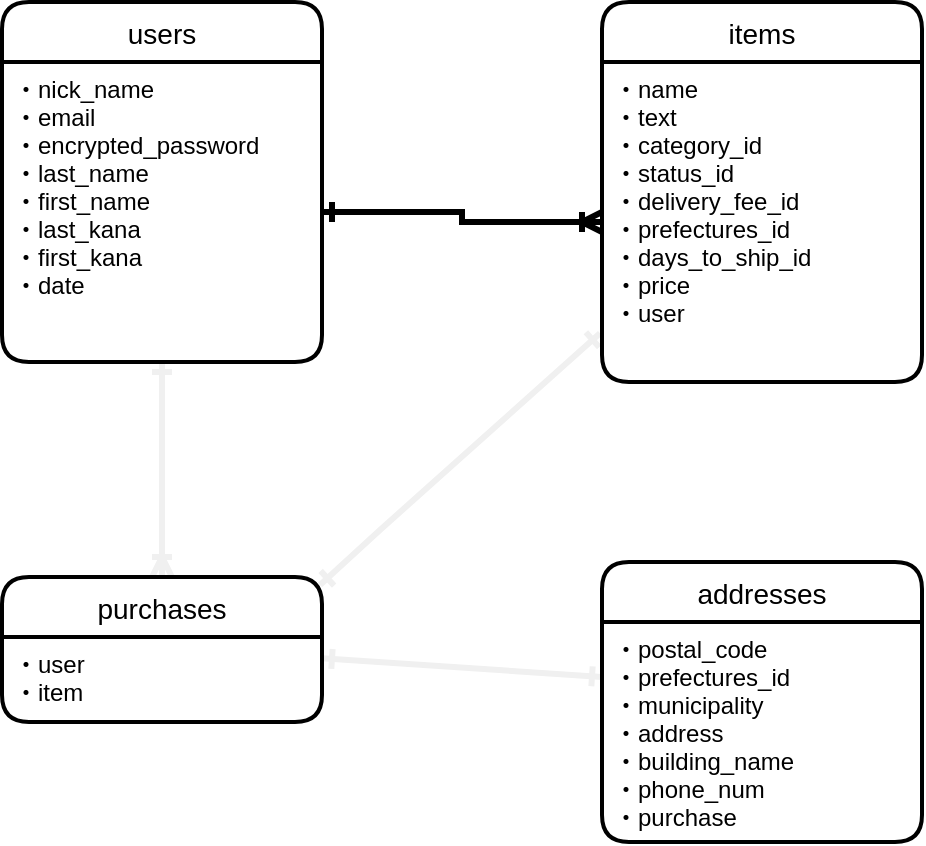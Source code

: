 <mxfile version="14.2.4" type="embed">
    <diagram id="JeVt15LrlT6iWwssybn5" name="ページ1">
        <mxGraphModel dx="521" dy="543" grid="1" gridSize="10" guides="1" tooltips="1" connect="1" arrows="1" fold="1" page="1" pageScale="1" pageWidth="827" pageHeight="1169" math="0" shadow="0">
            <root>
                <mxCell id="0"/>
                <mxCell id="1" parent="0"/>
                <mxCell id="15" style="edgeStyle=none;rounded=0;orthogonalLoop=1;jettySize=auto;html=1;entryX=0.5;entryY=0;entryDx=0;entryDy=0;startArrow=ERone;startFill=0;endArrow=ERoneToMany;endFill=0;strokeColor=#f0f0f0;strokeWidth=3;" parent="1" source="2" target="9" edge="1">
                    <mxGeometry relative="1" as="geometry"/>
                </mxCell>
                <mxCell id="2" value="users" style="swimlane;childLayout=stackLayout;horizontal=1;startSize=30;horizontalStack=0;rounded=1;fontSize=14;fontStyle=0;strokeWidth=2;resizeParent=0;resizeLast=1;shadow=0;dashed=0;align=center;" parent="1" vertex="1">
                    <mxGeometry x="220" y="180" width="160" height="180" as="geometry"/>
                </mxCell>
                <mxCell id="3" value="・nick_name&#10;・email&#10;・encrypted_password&#10;・last_name&#10;・first_name&#10;・last_kana&#10;・first_kana&#10;・date" style="align=left;strokeColor=none;fillColor=none;spacingLeft=4;fontSize=12;verticalAlign=top;resizable=0;rotatable=0;part=1;" parent="2" vertex="1">
                    <mxGeometry y="30" width="160" height="150" as="geometry"/>
                </mxCell>
                <mxCell id="16" style="edgeStyle=none;rounded=0;orthogonalLoop=1;jettySize=auto;html=1;entryX=1;entryY=0;entryDx=0;entryDy=0;startArrow=ERone;startFill=0;endArrow=ERone;endFill=0;strokeColor=#f0f0f0;strokeWidth=3;" parent="1" edge="1">
                    <mxGeometry relative="1" as="geometry">
                        <mxPoint x="519" y="345.579" as="sourcePoint"/>
                        <mxPoint x="379" y="471.5" as="targetPoint"/>
                        <Array as="points">
                            <mxPoint x="409" y="444"/>
                        </Array>
                    </mxGeometry>
                </mxCell>
                <mxCell id="5" value="items" style="swimlane;childLayout=stackLayout;horizontal=1;startSize=30;horizontalStack=0;rounded=1;fontSize=14;fontStyle=0;strokeWidth=2;resizeParent=0;resizeLast=1;shadow=0;dashed=0;align=center;" parent="1" vertex="1">
                    <mxGeometry x="520" y="180" width="160" height="190" as="geometry"/>
                </mxCell>
                <mxCell id="6" value="・name&#10;・text&#10;・category_id&#10;・status_id&#10;・delivery_fee_id&#10;・prefectures_id&#10;・days_to_ship_id&#10;・price&#10;・user" style="align=left;strokeColor=none;fillColor=none;spacingLeft=4;fontSize=12;verticalAlign=top;resizable=0;rotatable=0;part=1;" parent="5" vertex="1">
                    <mxGeometry y="30" width="160" height="160" as="geometry"/>
                </mxCell>
                <mxCell id="8" style="edgeStyle=orthogonalEdgeStyle;rounded=0;orthogonalLoop=1;jettySize=auto;html=1;entryX=0;entryY=0.5;entryDx=0;entryDy=0;startArrow=ERone;startFill=0;endArrow=ERoneToMany;endFill=0;strokeWidth=3;" parent="1" source="3" target="6" edge="1">
                    <mxGeometry relative="1" as="geometry"/>
                </mxCell>
                <mxCell id="13" style="rounded=0;orthogonalLoop=1;jettySize=auto;html=1;startArrow=ERone;startFill=0;endArrow=ERone;endFill=0;strokeColor=#f0f0f0;strokeWidth=3;entryX=0;entryY=0.25;entryDx=0;entryDy=0;exitX=1;exitY=0.25;exitDx=0;exitDy=0;" parent="1" source="10" target="12" edge="1">
                    <mxGeometry relative="1" as="geometry">
                        <mxPoint x="510" y="530" as="targetPoint"/>
                    </mxGeometry>
                </mxCell>
                <mxCell id="9" value="purchases" style="swimlane;childLayout=stackLayout;horizontal=1;startSize=30;horizontalStack=0;rounded=1;fontSize=14;fontStyle=0;strokeWidth=2;resizeParent=0;resizeLast=1;shadow=0;dashed=0;align=center;" parent="1" vertex="1">
                    <mxGeometry x="220" y="467.5" width="160" height="72.5" as="geometry"/>
                </mxCell>
                <mxCell id="10" value="・user&#10;・item" style="align=left;strokeColor=none;fillColor=none;spacingLeft=4;fontSize=12;verticalAlign=top;resizable=0;rotatable=0;part=1;" parent="9" vertex="1">
                    <mxGeometry y="30" width="160" height="42.5" as="geometry"/>
                </mxCell>
                <mxCell id="11" value="addresses" style="swimlane;childLayout=stackLayout;horizontal=1;startSize=30;horizontalStack=0;rounded=1;fontSize=14;fontStyle=0;strokeWidth=2;resizeParent=0;resizeLast=1;shadow=0;dashed=0;align=center;" parent="1" vertex="1">
                    <mxGeometry x="520" y="460" width="160" height="140" as="geometry"/>
                </mxCell>
                <mxCell id="12" value="・postal_code&#10;・prefectures_id&#10;・municipality&#10;・address&#10;・building_name&#10;・phone_num&#10;・purchase" style="align=left;strokeColor=none;fillColor=none;spacingLeft=4;fontSize=12;verticalAlign=top;resizable=0;rotatable=0;part=1;" parent="11" vertex="1">
                    <mxGeometry y="30" width="160" height="110" as="geometry"/>
                </mxCell>
            </root>
        </mxGraphModel>
    </diagram>
</mxfile>